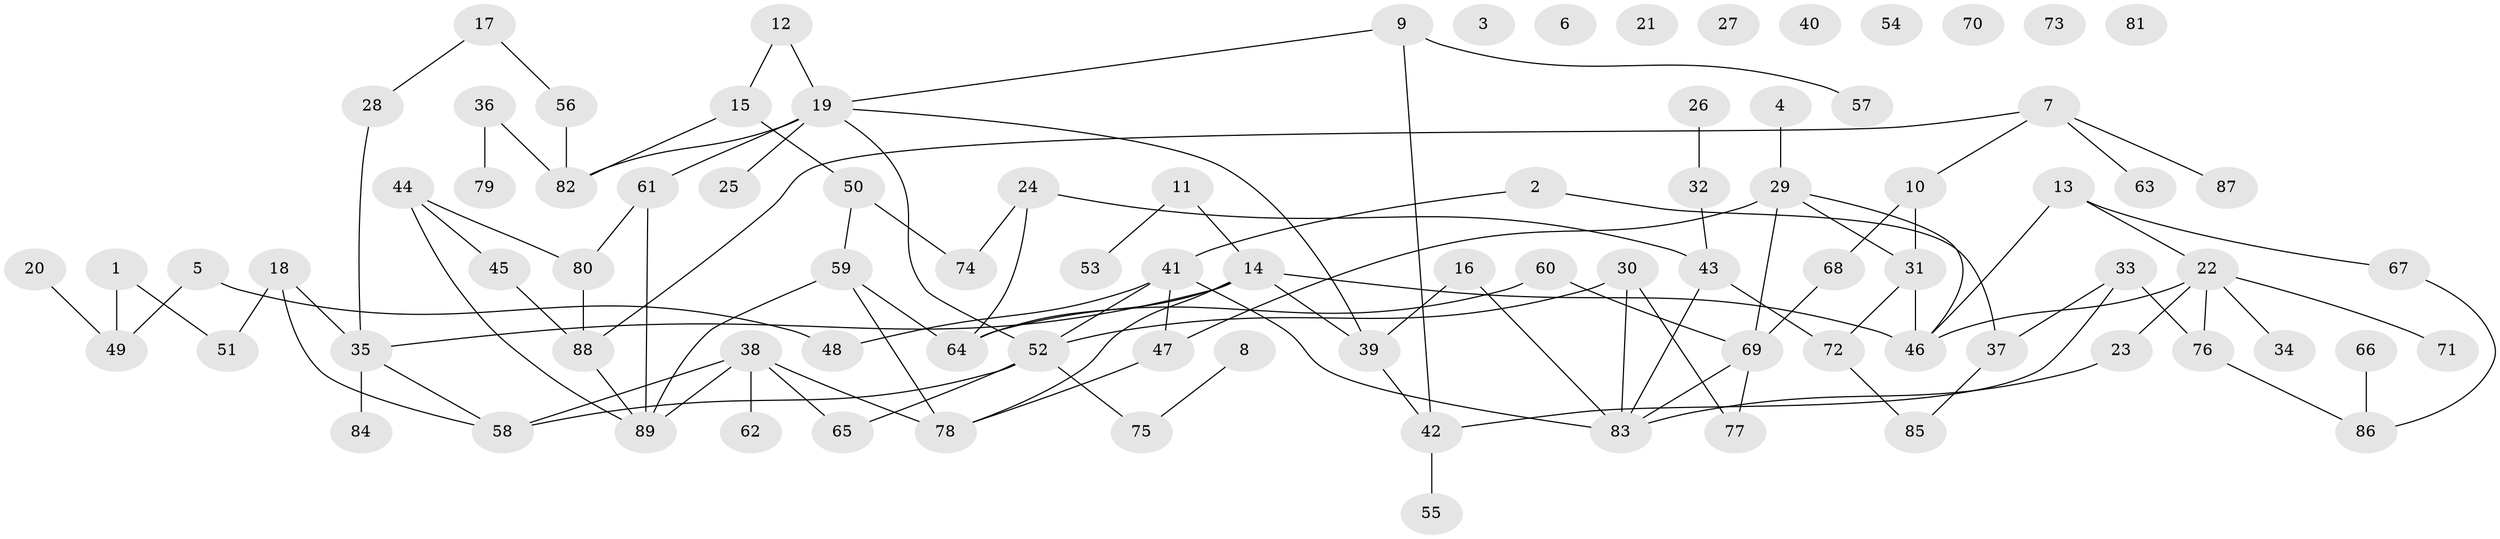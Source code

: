 // coarse degree distribution, {2: 0.16666666666666666, 5: 0.1, 0: 0.15, 1: 0.2, 4: 0.13333333333333333, 3: 0.16666666666666666, 6: 0.03333333333333333, 11: 0.016666666666666666, 7: 0.016666666666666666, 8: 0.016666666666666666}
// Generated by graph-tools (version 1.1) at 2025/41/03/06/25 10:41:20]
// undirected, 89 vertices, 113 edges
graph export_dot {
graph [start="1"]
  node [color=gray90,style=filled];
  1;
  2;
  3;
  4;
  5;
  6;
  7;
  8;
  9;
  10;
  11;
  12;
  13;
  14;
  15;
  16;
  17;
  18;
  19;
  20;
  21;
  22;
  23;
  24;
  25;
  26;
  27;
  28;
  29;
  30;
  31;
  32;
  33;
  34;
  35;
  36;
  37;
  38;
  39;
  40;
  41;
  42;
  43;
  44;
  45;
  46;
  47;
  48;
  49;
  50;
  51;
  52;
  53;
  54;
  55;
  56;
  57;
  58;
  59;
  60;
  61;
  62;
  63;
  64;
  65;
  66;
  67;
  68;
  69;
  70;
  71;
  72;
  73;
  74;
  75;
  76;
  77;
  78;
  79;
  80;
  81;
  82;
  83;
  84;
  85;
  86;
  87;
  88;
  89;
  1 -- 49;
  1 -- 51;
  2 -- 37;
  2 -- 41;
  4 -- 29;
  5 -- 48;
  5 -- 49;
  7 -- 10;
  7 -- 63;
  7 -- 87;
  7 -- 88;
  8 -- 75;
  9 -- 19;
  9 -- 42;
  9 -- 57;
  10 -- 31;
  10 -- 68;
  11 -- 14;
  11 -- 53;
  12 -- 15;
  12 -- 19;
  13 -- 22;
  13 -- 46;
  13 -- 67;
  14 -- 35;
  14 -- 39;
  14 -- 46;
  14 -- 64;
  14 -- 78;
  15 -- 50;
  15 -- 82;
  16 -- 39;
  16 -- 83;
  17 -- 28;
  17 -- 56;
  18 -- 35;
  18 -- 51;
  18 -- 58;
  19 -- 25;
  19 -- 39;
  19 -- 52;
  19 -- 61;
  19 -- 82;
  20 -- 49;
  22 -- 23;
  22 -- 34;
  22 -- 46;
  22 -- 71;
  22 -- 76;
  23 -- 83;
  24 -- 43;
  24 -- 64;
  24 -- 74;
  26 -- 32;
  28 -- 35;
  29 -- 31;
  29 -- 46;
  29 -- 47;
  29 -- 69;
  30 -- 52;
  30 -- 77;
  30 -- 83;
  31 -- 46;
  31 -- 72;
  32 -- 43;
  33 -- 37;
  33 -- 42;
  33 -- 76;
  35 -- 58;
  35 -- 84;
  36 -- 79;
  36 -- 82;
  37 -- 85;
  38 -- 58;
  38 -- 62;
  38 -- 65;
  38 -- 78;
  38 -- 89;
  39 -- 42;
  41 -- 47;
  41 -- 48;
  41 -- 52;
  41 -- 83;
  42 -- 55;
  43 -- 72;
  43 -- 83;
  44 -- 45;
  44 -- 80;
  44 -- 89;
  45 -- 88;
  47 -- 78;
  50 -- 59;
  50 -- 74;
  52 -- 58;
  52 -- 65;
  52 -- 75;
  56 -- 82;
  59 -- 64;
  59 -- 78;
  59 -- 89;
  60 -- 64;
  60 -- 69;
  61 -- 80;
  61 -- 89;
  66 -- 86;
  67 -- 86;
  68 -- 69;
  69 -- 77;
  69 -- 83;
  72 -- 85;
  76 -- 86;
  80 -- 88;
  88 -- 89;
}
